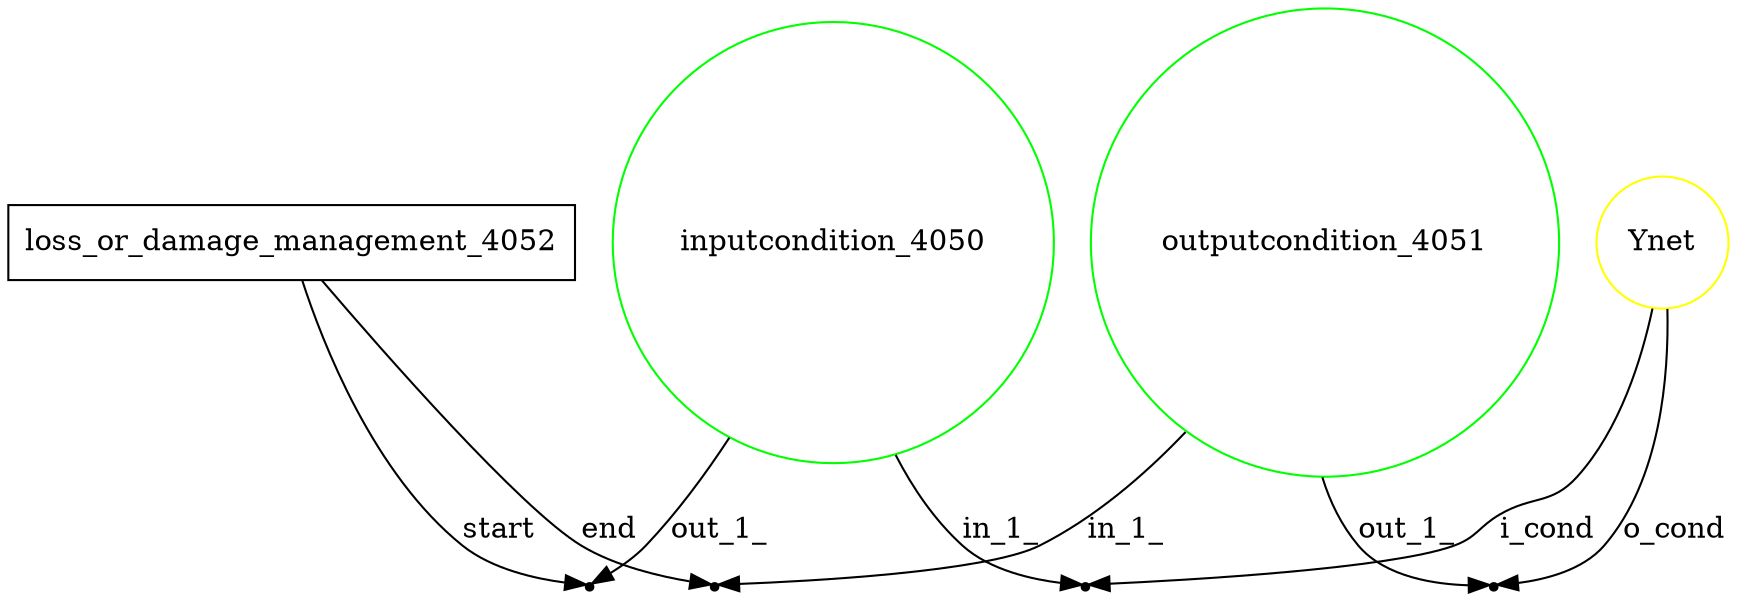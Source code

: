 digraph {
//LOSS_OR_DAMAGE_MANAGEMENT 
	loss_or_damage_management_4052[shape=box];
	loss_or_damage_management_4052->_inputcondition_4050_loss_or_damage_management_4052[label=start];
	loss_or_damage_management_4052->_loss_or_damage_management_4052_outputcondition_4051[label=end];
	inputcondition_4050[shape=circle, color=green];
	inputcondition_4050->_inputcondition_4050_Ynet[label=in_1_];
	inputcondition_4050->_inputcondition_4050_loss_or_damage_management_4052[label=out_1_];
	outputcondition_4051[shape=circle, color=green];
	outputcondition_4051->_loss_or_damage_management_4052_outputcondition_4051[label=in_1_];
	outputcondition_4051->_outputcondition_4051_Ynet[label=out_1_];
	Ynet[shape=circle, color=yellow];
	Ynet->_inputcondition_4050_Ynet[label=i_cond];
	Ynet->_outputcondition_4051_Ynet[label=o_cond];
	_inputcondition_4050_Ynet [shape=point];
	_outputcondition_4051_Ynet [shape=point];
	_inputcondition_4050_loss_or_damage_management_4052 [shape=point];
	_loss_or_damage_management_4052_outputcondition_4051 [shape=point];
}